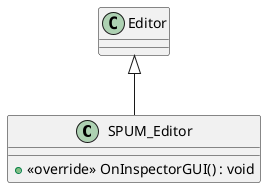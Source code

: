 @startuml
class SPUM_Editor {
    + <<override>> OnInspectorGUI() : void
}
Editor <|-- SPUM_Editor
@enduml
